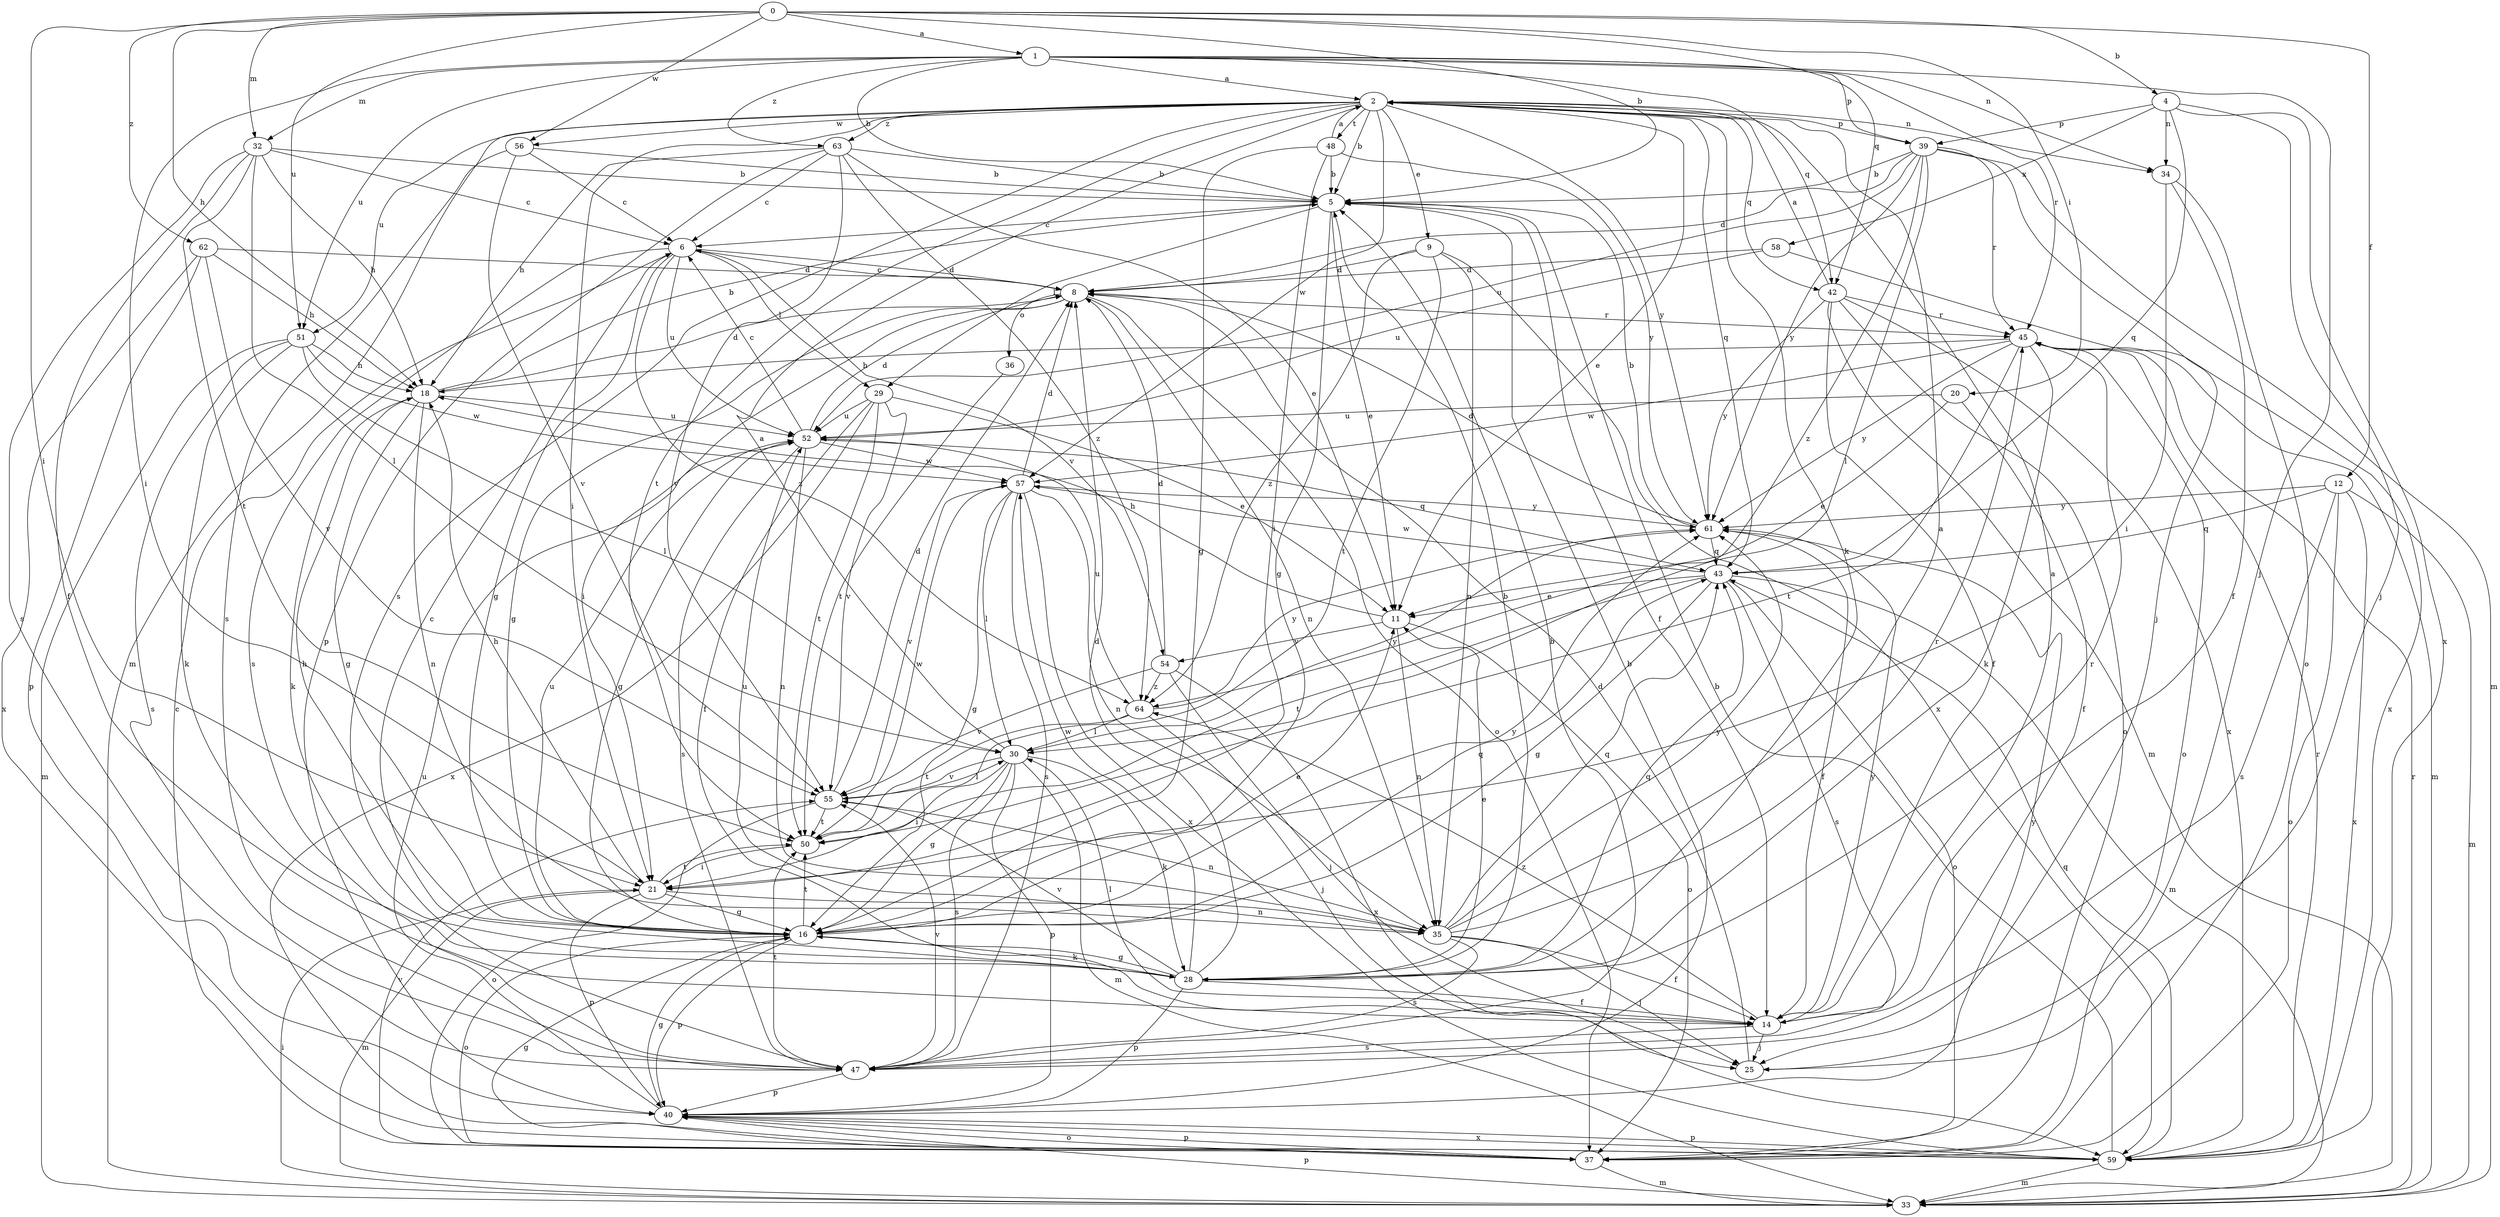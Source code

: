 strict digraph  {
0;
1;
2;
4;
5;
6;
8;
9;
11;
12;
14;
16;
18;
20;
21;
25;
28;
29;
30;
32;
33;
34;
35;
36;
37;
39;
40;
42;
43;
45;
47;
48;
50;
51;
52;
54;
55;
56;
57;
58;
59;
61;
62;
63;
64;
0 -> 1  [label=a];
0 -> 4  [label=b];
0 -> 5  [label=b];
0 -> 12  [label=f];
0 -> 18  [label=h];
0 -> 20  [label=i];
0 -> 21  [label=i];
0 -> 32  [label=m];
0 -> 42  [label=q];
0 -> 51  [label=u];
0 -> 56  [label=w];
0 -> 62  [label=z];
1 -> 2  [label=a];
1 -> 5  [label=b];
1 -> 21  [label=i];
1 -> 25  [label=j];
1 -> 32  [label=m];
1 -> 34  [label=n];
1 -> 39  [label=p];
1 -> 42  [label=q];
1 -> 45  [label=r];
1 -> 51  [label=u];
1 -> 63  [label=z];
2 -> 5  [label=b];
2 -> 9  [label=e];
2 -> 11  [label=e];
2 -> 21  [label=i];
2 -> 28  [label=k];
2 -> 33  [label=m];
2 -> 34  [label=n];
2 -> 39  [label=p];
2 -> 42  [label=q];
2 -> 43  [label=q];
2 -> 47  [label=s];
2 -> 48  [label=t];
2 -> 50  [label=t];
2 -> 51  [label=u];
2 -> 56  [label=w];
2 -> 57  [label=w];
2 -> 61  [label=y];
2 -> 63  [label=z];
4 -> 25  [label=j];
4 -> 34  [label=n];
4 -> 39  [label=p];
4 -> 43  [label=q];
4 -> 58  [label=x];
4 -> 59  [label=x];
5 -> 6  [label=c];
5 -> 11  [label=e];
5 -> 14  [label=f];
5 -> 16  [label=g];
5 -> 29  [label=l];
6 -> 8  [label=d];
6 -> 16  [label=g];
6 -> 29  [label=l];
6 -> 47  [label=s];
6 -> 52  [label=u];
6 -> 54  [label=v];
6 -> 64  [label=z];
8 -> 6  [label=c];
8 -> 16  [label=g];
8 -> 21  [label=i];
8 -> 35  [label=n];
8 -> 36  [label=o];
8 -> 37  [label=o];
8 -> 45  [label=r];
9 -> 8  [label=d];
9 -> 35  [label=n];
9 -> 50  [label=t];
9 -> 59  [label=x];
9 -> 64  [label=z];
11 -> 18  [label=h];
11 -> 35  [label=n];
11 -> 37  [label=o];
11 -> 54  [label=v];
12 -> 33  [label=m];
12 -> 37  [label=o];
12 -> 43  [label=q];
12 -> 47  [label=s];
12 -> 59  [label=x];
12 -> 61  [label=y];
14 -> 2  [label=a];
14 -> 25  [label=j];
14 -> 30  [label=l];
14 -> 47  [label=s];
14 -> 61  [label=y];
14 -> 64  [label=z];
16 -> 11  [label=e];
16 -> 18  [label=h];
16 -> 28  [label=k];
16 -> 37  [label=o];
16 -> 40  [label=p];
16 -> 43  [label=q];
16 -> 50  [label=t];
16 -> 52  [label=u];
16 -> 61  [label=y];
18 -> 5  [label=b];
18 -> 8  [label=d];
18 -> 16  [label=g];
18 -> 28  [label=k];
18 -> 35  [label=n];
18 -> 52  [label=u];
20 -> 11  [label=e];
20 -> 14  [label=f];
20 -> 52  [label=u];
21 -> 16  [label=g];
21 -> 18  [label=h];
21 -> 33  [label=m];
21 -> 35  [label=n];
21 -> 40  [label=p];
21 -> 50  [label=t];
25 -> 8  [label=d];
28 -> 5  [label=b];
28 -> 6  [label=c];
28 -> 8  [label=d];
28 -> 11  [label=e];
28 -> 14  [label=f];
28 -> 16  [label=g];
28 -> 40  [label=p];
28 -> 43  [label=q];
28 -> 45  [label=r];
28 -> 55  [label=v];
28 -> 57  [label=w];
29 -> 11  [label=e];
29 -> 14  [label=f];
29 -> 50  [label=t];
29 -> 52  [label=u];
29 -> 55  [label=v];
29 -> 59  [label=x];
30 -> 2  [label=a];
30 -> 16  [label=g];
30 -> 21  [label=i];
30 -> 28  [label=k];
30 -> 33  [label=m];
30 -> 40  [label=p];
30 -> 47  [label=s];
30 -> 55  [label=v];
30 -> 61  [label=y];
32 -> 5  [label=b];
32 -> 6  [label=c];
32 -> 14  [label=f];
32 -> 18  [label=h];
32 -> 30  [label=l];
32 -> 47  [label=s];
32 -> 50  [label=t];
33 -> 21  [label=i];
33 -> 40  [label=p];
33 -> 45  [label=r];
34 -> 14  [label=f];
34 -> 21  [label=i];
34 -> 37  [label=o];
35 -> 2  [label=a];
35 -> 14  [label=f];
35 -> 25  [label=j];
35 -> 43  [label=q];
35 -> 45  [label=r];
35 -> 47  [label=s];
35 -> 52  [label=u];
35 -> 61  [label=y];
36 -> 50  [label=t];
37 -> 6  [label=c];
37 -> 16  [label=g];
37 -> 33  [label=m];
37 -> 40  [label=p];
37 -> 55  [label=v];
39 -> 5  [label=b];
39 -> 8  [label=d];
39 -> 25  [label=j];
39 -> 30  [label=l];
39 -> 33  [label=m];
39 -> 45  [label=r];
39 -> 52  [label=u];
39 -> 61  [label=y];
39 -> 64  [label=z];
40 -> 5  [label=b];
40 -> 16  [label=g];
40 -> 37  [label=o];
40 -> 52  [label=u];
40 -> 59  [label=x];
40 -> 61  [label=y];
42 -> 2  [label=a];
42 -> 14  [label=f];
42 -> 33  [label=m];
42 -> 37  [label=o];
42 -> 45  [label=r];
42 -> 59  [label=x];
42 -> 61  [label=y];
43 -> 11  [label=e];
43 -> 16  [label=g];
43 -> 33  [label=m];
43 -> 37  [label=o];
43 -> 47  [label=s];
43 -> 50  [label=t];
43 -> 57  [label=w];
45 -> 18  [label=h];
45 -> 28  [label=k];
45 -> 33  [label=m];
45 -> 37  [label=o];
45 -> 50  [label=t];
45 -> 57  [label=w];
45 -> 61  [label=y];
47 -> 5  [label=b];
47 -> 40  [label=p];
47 -> 50  [label=t];
47 -> 55  [label=v];
48 -> 2  [label=a];
48 -> 5  [label=b];
48 -> 16  [label=g];
48 -> 21  [label=i];
48 -> 61  [label=y];
50 -> 21  [label=i];
50 -> 57  [label=w];
51 -> 18  [label=h];
51 -> 28  [label=k];
51 -> 30  [label=l];
51 -> 33  [label=m];
51 -> 47  [label=s];
51 -> 57  [label=w];
52 -> 6  [label=c];
52 -> 8  [label=d];
52 -> 16  [label=g];
52 -> 35  [label=n];
52 -> 43  [label=q];
52 -> 47  [label=s];
52 -> 57  [label=w];
54 -> 8  [label=d];
54 -> 25  [label=j];
54 -> 55  [label=v];
54 -> 59  [label=x];
54 -> 64  [label=z];
55 -> 8  [label=d];
55 -> 30  [label=l];
55 -> 35  [label=n];
55 -> 37  [label=o];
55 -> 50  [label=t];
56 -> 5  [label=b];
56 -> 6  [label=c];
56 -> 47  [label=s];
56 -> 55  [label=v];
57 -> 8  [label=d];
57 -> 16  [label=g];
57 -> 30  [label=l];
57 -> 35  [label=n];
57 -> 47  [label=s];
57 -> 55  [label=v];
57 -> 59  [label=x];
57 -> 61  [label=y];
58 -> 8  [label=d];
58 -> 52  [label=u];
58 -> 59  [label=x];
59 -> 5  [label=b];
59 -> 33  [label=m];
59 -> 40  [label=p];
59 -> 43  [label=q];
59 -> 45  [label=r];
61 -> 5  [label=b];
61 -> 8  [label=d];
61 -> 14  [label=f];
61 -> 43  [label=q];
62 -> 8  [label=d];
62 -> 18  [label=h];
62 -> 40  [label=p];
62 -> 55  [label=v];
62 -> 59  [label=x];
63 -> 5  [label=b];
63 -> 6  [label=c];
63 -> 11  [label=e];
63 -> 18  [label=h];
63 -> 40  [label=p];
63 -> 55  [label=v];
63 -> 64  [label=z];
64 -> 25  [label=j];
64 -> 30  [label=l];
64 -> 50  [label=t];
64 -> 52  [label=u];
64 -> 61  [label=y];
}
